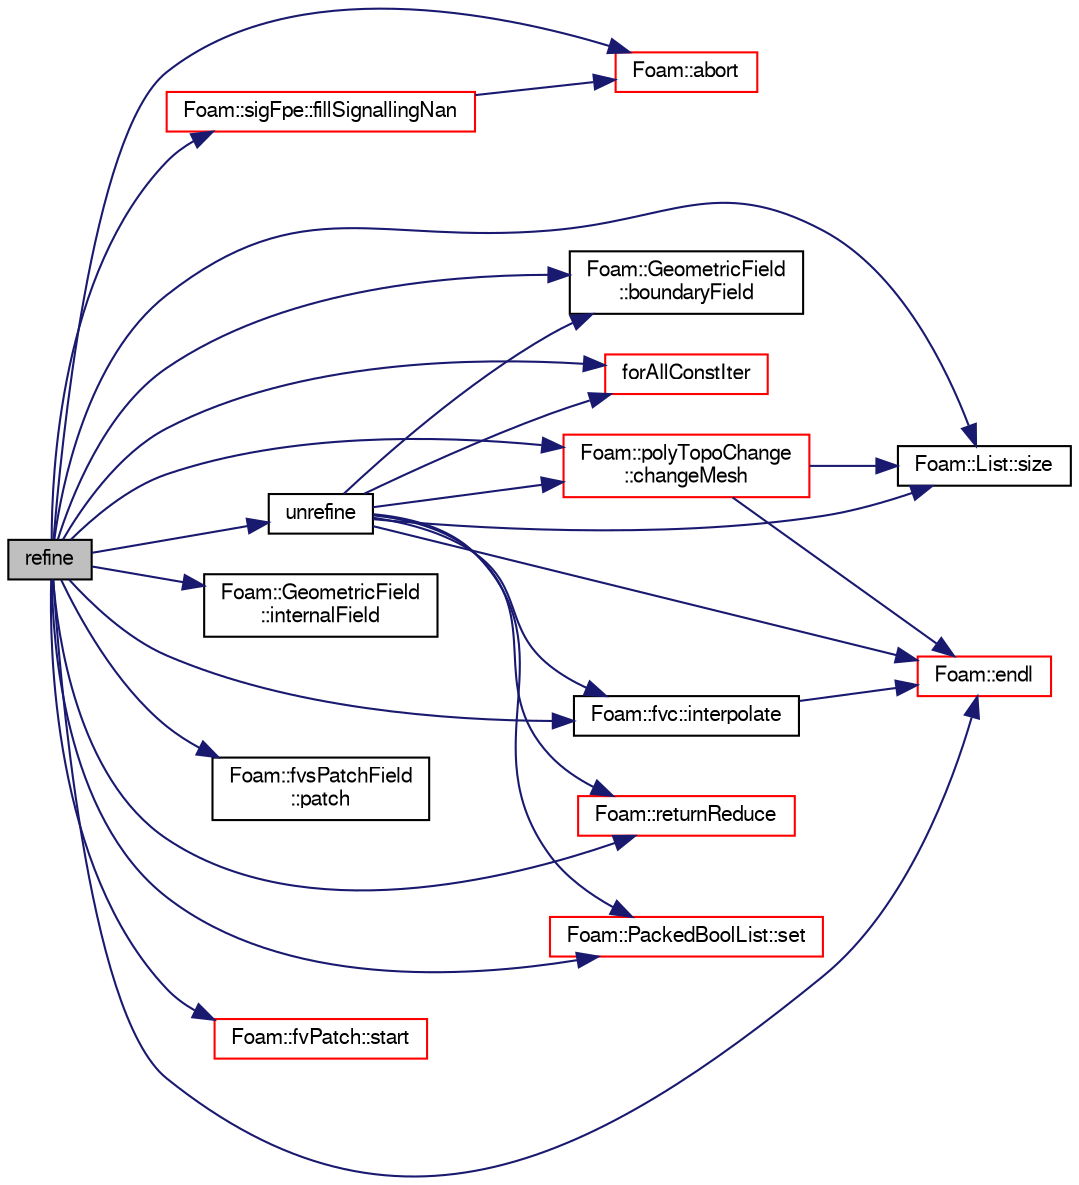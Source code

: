 digraph "refine"
{
  bgcolor="transparent";
  edge [fontname="FreeSans",fontsize="10",labelfontname="FreeSans",labelfontsize="10"];
  node [fontname="FreeSans",fontsize="10",shape=record];
  rankdir="LR";
  Node1565 [label="refine",height=0.2,width=0.4,color="black", fillcolor="grey75", style="filled", fontcolor="black"];
  Node1565 -> Node1566 [color="midnightblue",fontsize="10",style="solid",fontname="FreeSans"];
  Node1566 [label="Foam::abort",height=0.2,width=0.4,color="red",URL="$a21124.html#a447107a607d03e417307c203fa5fb44b"];
  Node1565 -> Node1609 [color="midnightblue",fontsize="10",style="solid",fontname="FreeSans"];
  Node1609 [label="Foam::GeometricField\l::boundaryField",height=0.2,width=0.4,color="black",URL="$a22434.html#a3c6c1a789b48ea0c5e8bff64f9c14f2d",tooltip="Return reference to GeometricBoundaryField. "];
  Node1565 -> Node1610 [color="midnightblue",fontsize="10",style="solid",fontname="FreeSans"];
  Node1610 [label="Foam::polyTopoChange\l::changeMesh",height=0.2,width=0.4,color="red",URL="$a21678.html#a1b105b13373ba9f1c7685f873b250cf2",tooltip="Inplace changes mesh without change of patches. "];
  Node1610 -> Node1571 [color="midnightblue",fontsize="10",style="solid",fontname="FreeSans"];
  Node1571 [label="Foam::endl",height=0.2,width=0.4,color="red",URL="$a21124.html#a2db8fe02a0d3909e9351bb4275b23ce4",tooltip="Add newline and flush stream. "];
  Node1610 -> Node1625 [color="midnightblue",fontsize="10",style="solid",fontname="FreeSans"];
  Node1625 [label="Foam::List::size",height=0.2,width=0.4,color="black",URL="$a25694.html#a8a5f6fa29bd4b500caf186f60245b384",tooltip="Override size to be inconsistent with allocated storage. "];
  Node1565 -> Node1571 [color="midnightblue",fontsize="10",style="solid",fontname="FreeSans"];
  Node1565 -> Node1700 [color="midnightblue",fontsize="10",style="solid",fontname="FreeSans"];
  Node1700 [label="Foam::sigFpe::fillSignallingNan",height=0.2,width=0.4,color="red",URL="$a28542.html#aab556d959202ff6db121f9fe5168aa7f",tooltip="Helper: fill block of data with NaN. "];
  Node1700 -> Node1566 [color="midnightblue",fontsize="10",style="solid",fontname="FreeSans"];
  Node1565 -> Node1716 [color="midnightblue",fontsize="10",style="solid",fontname="FreeSans"];
  Node1716 [label="forAllConstIter",height=0.2,width=0.4,color="red",URL="$a38141.html#ae21e2836509b0fa7f7cedf6493b11b09"];
  Node1565 -> Node1868 [color="midnightblue",fontsize="10",style="solid",fontname="FreeSans"];
  Node1868 [label="Foam::GeometricField\l::internalField",height=0.2,width=0.4,color="black",URL="$a22434.html#a9536140d36d69bbac40496f6b817aa0a",tooltip="Return internal field. "];
  Node1565 -> Node1908 [color="midnightblue",fontsize="10",style="solid",fontname="FreeSans"];
  Node1908 [label="Foam::fvc::interpolate",height=0.2,width=0.4,color="black",URL="$a21134.html#addbc18784300dd0955a9bf79f8e2c43b"];
  Node1908 -> Node1571 [color="midnightblue",fontsize="10",style="solid",fontname="FreeSans"];
  Node1565 -> Node1887 [color="midnightblue",fontsize="10",style="solid",fontname="FreeSans"];
  Node1887 [label="Foam::fvsPatchField\l::patch",height=0.2,width=0.4,color="black",URL="$a22426.html#aca0923a4611f6166ffd8fa14d81864a4",tooltip="Return patch. "];
  Node1565 -> Node1647 [color="midnightblue",fontsize="10",style="solid",fontname="FreeSans"];
  Node1647 [label="Foam::returnReduce",height=0.2,width=0.4,color="red",URL="$a21124.html#a8d528a67d2a9c6fe4fb94bc86872624b"];
  Node1565 -> Node1909 [color="midnightblue",fontsize="10",style="solid",fontname="FreeSans"];
  Node1909 [label="Foam::PackedBoolList::set",height=0.2,width=0.4,color="red",URL="$a25934.html#a0c010317ff4eff942a58dd385245119d",tooltip="Set specified bits. "];
  Node1565 -> Node1625 [color="midnightblue",fontsize="10",style="solid",fontname="FreeSans"];
  Node1565 -> Node1912 [color="midnightblue",fontsize="10",style="solid",fontname="FreeSans"];
  Node1912 [label="Foam::fvPatch::start",height=0.2,width=0.4,color="red",URL="$a22870.html#a6bfd3e3abb11e98bdb4b98671cec1234",tooltip="Return start label of this patch in the polyMesh face list. "];
  Node1565 -> Node1921 [color="midnightblue",fontsize="10",style="solid",fontname="FreeSans"];
  Node1921 [label="unrefine",height=0.2,width=0.4,color="black",URL="$a21370.html#adade44a7507ea6fc270d918b362ca6c1",tooltip="Unrefine cells. Gets passed in centre points of cells to combine. "];
  Node1921 -> Node1625 [color="midnightblue",fontsize="10",style="solid",fontname="FreeSans"];
  Node1921 -> Node1610 [color="midnightblue",fontsize="10",style="solid",fontname="FreeSans"];
  Node1921 -> Node1647 [color="midnightblue",fontsize="10",style="solid",fontname="FreeSans"];
  Node1921 -> Node1571 [color="midnightblue",fontsize="10",style="solid",fontname="FreeSans"];
  Node1921 -> Node1609 [color="midnightblue",fontsize="10",style="solid",fontname="FreeSans"];
  Node1921 -> Node1908 [color="midnightblue",fontsize="10",style="solid",fontname="FreeSans"];
  Node1921 -> Node1716 [color="midnightblue",fontsize="10",style="solid",fontname="FreeSans"];
  Node1921 -> Node1909 [color="midnightblue",fontsize="10",style="solid",fontname="FreeSans"];
}
